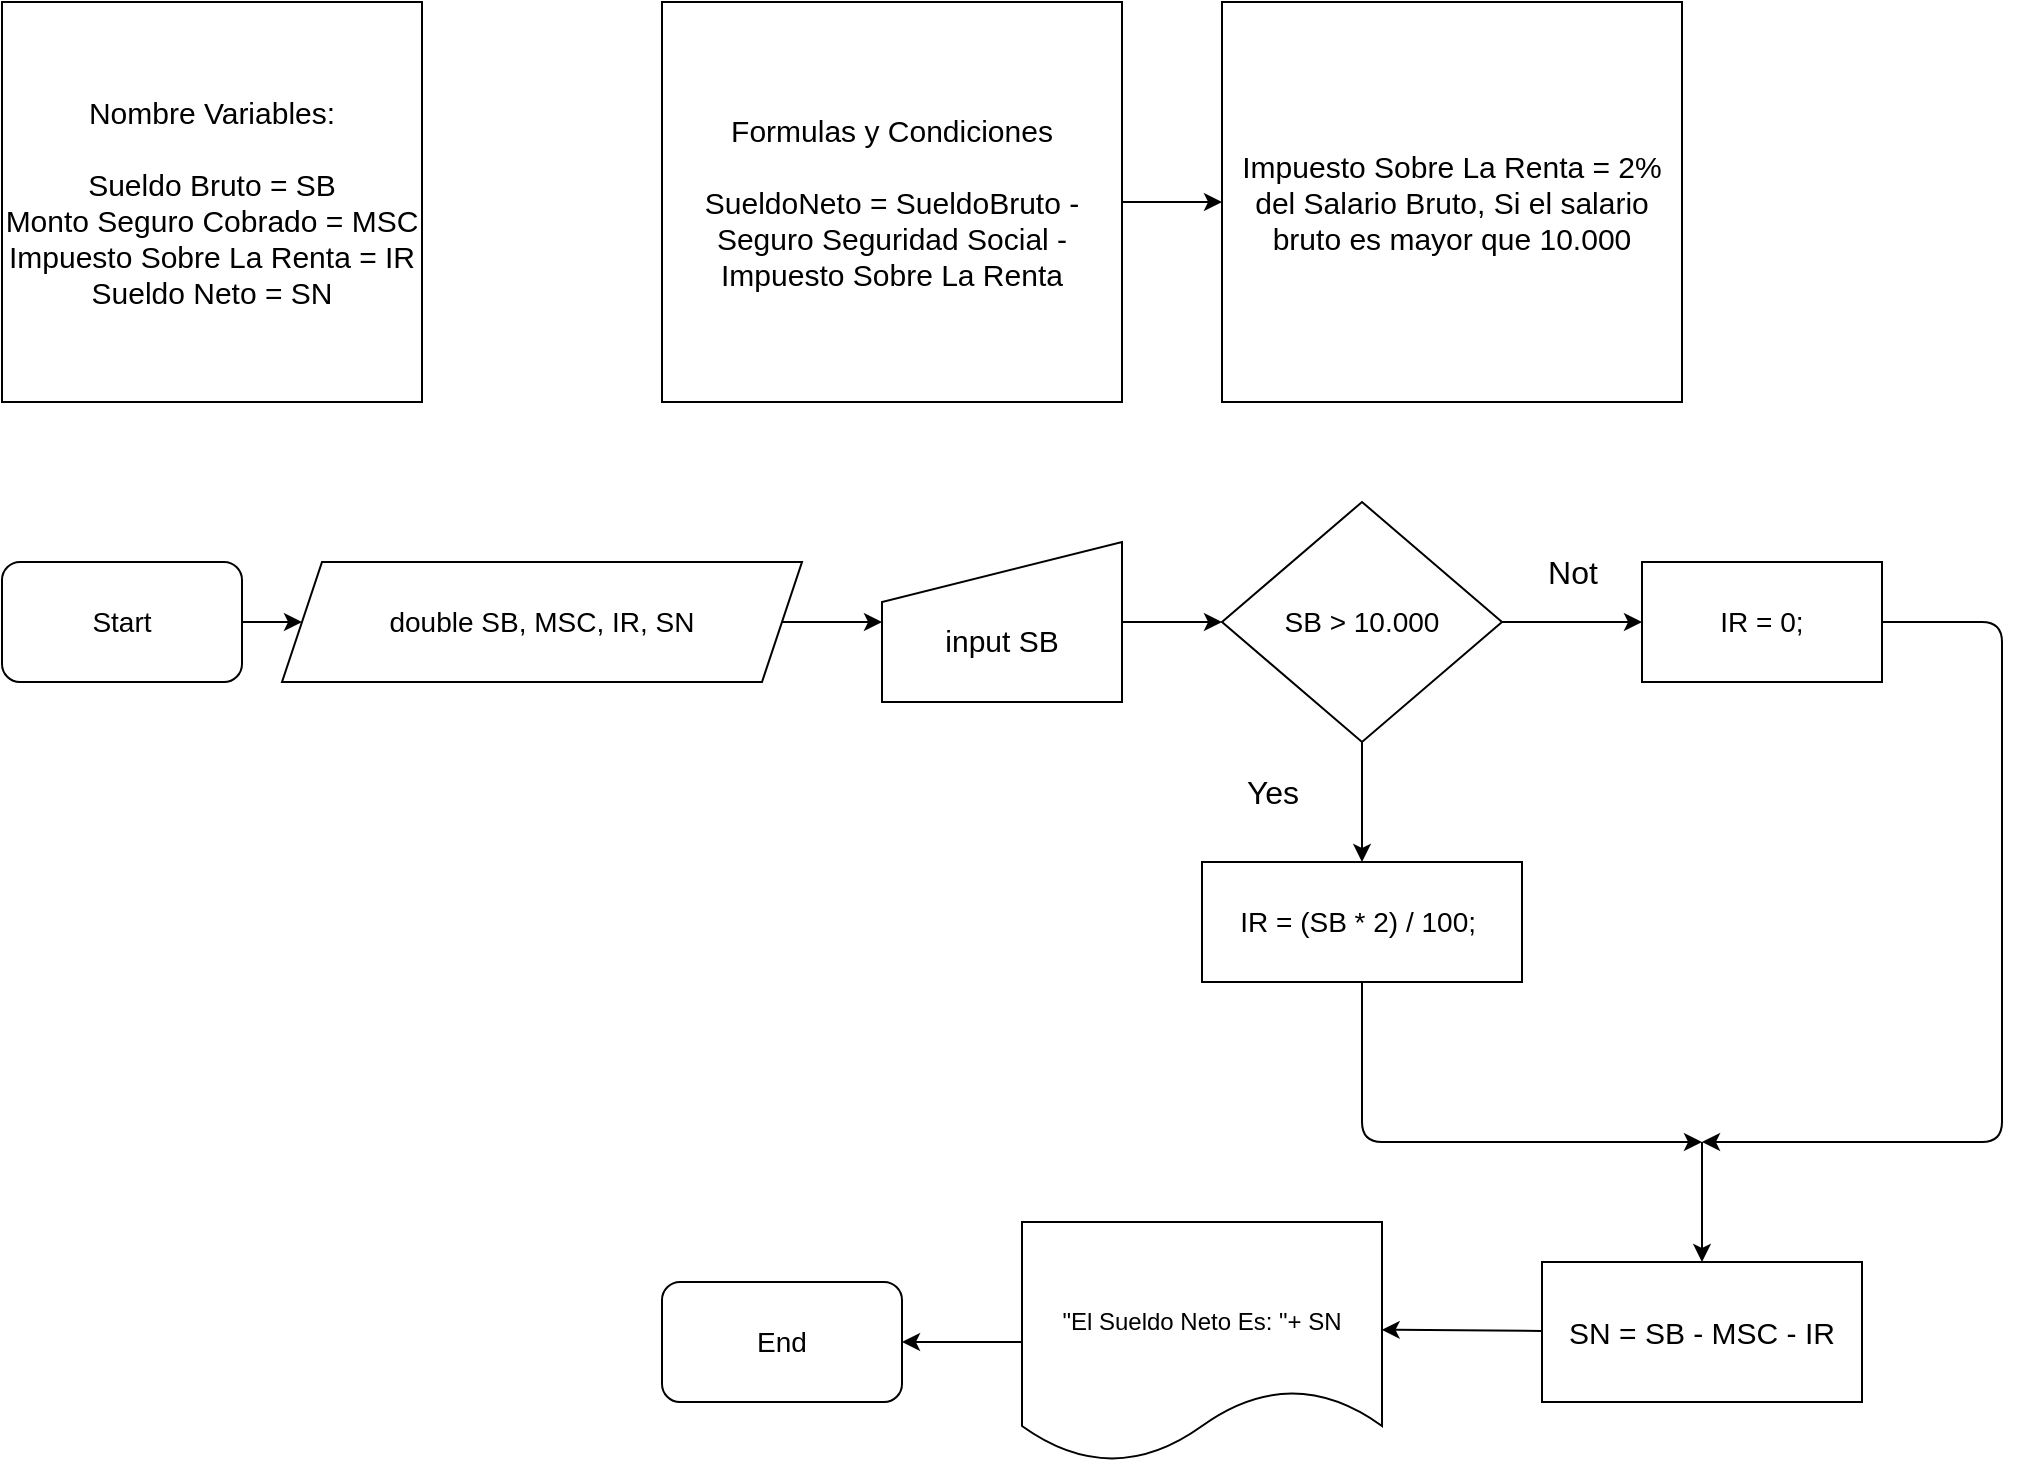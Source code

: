 <mxfile>
    <diagram id="Tg3lUmxRGxPDbhGSnAs4" name="Page-1">
        <mxGraphModel dx="2620" dy="921" grid="1" gridSize="10" guides="1" tooltips="1" connect="1" arrows="1" fold="1" page="1" pageScale="1" pageWidth="850" pageHeight="1100" math="0" shadow="0">
            <root>
                <mxCell id="0"/>
                <mxCell id="1" parent="0"/>
                <mxCell id="2" value="&lt;div&gt;&lt;span style=&quot;background-color: transparent;&quot;&gt;&lt;font&gt;Nombre Variables:&lt;/font&gt;&lt;/span&gt;&lt;/div&gt;&lt;div&gt;&lt;br&gt;&lt;/div&gt;Sueldo Bruto = SB&lt;div&gt;Monto Seguro Cobrado = MSC&lt;/div&gt;&lt;div&gt;Impuesto Sobre La Renta = IR&lt;/div&gt;&lt;div&gt;Sueldo Neto = SN&lt;/div&gt;" style="rounded=0;whiteSpace=wrap;html=1;fontSize=15;" vertex="1" parent="1">
                    <mxGeometry x="-280" y="10" width="210" height="200" as="geometry"/>
                </mxCell>
                <mxCell id="7" style="edgeStyle=none;html=1;entryX=0;entryY=0.5;entryDx=0;entryDy=0;" edge="1" parent="1" source="5" target="6">
                    <mxGeometry relative="1" as="geometry"/>
                </mxCell>
                <mxCell id="5" value="Formulas y Condiciones&lt;div&gt;&lt;br&gt;&lt;/div&gt;&lt;div&gt;SueldoNeto = SueldoBruto - Seguro Seguridad Social - Impuesto Sobre La Renta&lt;/div&gt;" style="rounded=0;whiteSpace=wrap;html=1;fontSize=15;" vertex="1" parent="1">
                    <mxGeometry x="50" y="10" width="230" height="200" as="geometry"/>
                </mxCell>
                <mxCell id="6" value="Impuesto Sobre La Renta = 2% del Salario Bruto, Si el salario bruto es mayor que 10.000" style="rounded=0;whiteSpace=wrap;html=1;fontSize=15;" vertex="1" parent="1">
                    <mxGeometry x="330" y="10" width="230" height="200" as="geometry"/>
                </mxCell>
                <mxCell id="12" style="edgeStyle=none;html=1;entryX=0;entryY=0.5;entryDx=0;entryDy=0;" edge="1" parent="1" source="8" target="9">
                    <mxGeometry relative="1" as="geometry"/>
                </mxCell>
                <mxCell id="8" value="Start" style="rounded=1;whiteSpace=wrap;html=1;fontSize=14;" vertex="1" parent="1">
                    <mxGeometry x="-280" y="290" width="120" height="60" as="geometry"/>
                </mxCell>
                <mxCell id="15" value="" style="edgeStyle=none;html=1;" edge="1" parent="1" source="16" target="14">
                    <mxGeometry relative="1" as="geometry"/>
                </mxCell>
                <mxCell id="9" value="double SB, MSC, IR, SN" style="shape=parallelogram;perimeter=parallelogramPerimeter;whiteSpace=wrap;html=1;fixedSize=1;fontSize=14;" vertex="1" parent="1">
                    <mxGeometry x="-140" y="290" width="260" height="60" as="geometry"/>
                </mxCell>
                <mxCell id="19" value="" style="edgeStyle=none;html=1;" edge="1" parent="1" source="14" target="18">
                    <mxGeometry relative="1" as="geometry"/>
                </mxCell>
                <mxCell id="21" value="" style="edgeStyle=none;html=1;" edge="1" parent="1" source="14" target="20">
                    <mxGeometry relative="1" as="geometry"/>
                </mxCell>
                <mxCell id="14" value="SB &amp;gt; 10.000" style="rhombus;whiteSpace=wrap;html=1;fontSize=14;" vertex="1" parent="1">
                    <mxGeometry x="330" y="260" width="140" height="120" as="geometry"/>
                </mxCell>
                <mxCell id="17" value="" style="edgeStyle=none;html=1;" edge="1" parent="1" source="9" target="16">
                    <mxGeometry relative="1" as="geometry">
                        <mxPoint x="110" y="320" as="sourcePoint"/>
                        <mxPoint x="330" y="320" as="targetPoint"/>
                    </mxGeometry>
                </mxCell>
                <mxCell id="16" value="&lt;div&gt;&lt;br&gt;&lt;/div&gt;&lt;div&gt;input SB&lt;/div&gt;" style="shape=manualInput;whiteSpace=wrap;html=1;fontSize=15;" vertex="1" parent="1">
                    <mxGeometry x="160" y="280" width="120" height="80" as="geometry"/>
                </mxCell>
                <mxCell id="32" style="edgeStyle=none;html=1;exitX=1;exitY=0.5;exitDx=0;exitDy=0;" edge="1" parent="1" source="18">
                    <mxGeometry relative="1" as="geometry">
                        <mxPoint x="570" y="580" as="targetPoint"/>
                        <Array as="points">
                            <mxPoint x="720" y="320"/>
                            <mxPoint x="720" y="450"/>
                            <mxPoint x="720" y="580"/>
                        </Array>
                    </mxGeometry>
                </mxCell>
                <mxCell id="18" value="IR = 0;" style="whiteSpace=wrap;html=1;fontSize=14;" vertex="1" parent="1">
                    <mxGeometry x="540" y="290" width="120" height="60" as="geometry"/>
                </mxCell>
                <mxCell id="29" style="edgeStyle=none;html=1;" edge="1" parent="1" source="20">
                    <mxGeometry relative="1" as="geometry">
                        <mxPoint x="570" y="580" as="targetPoint"/>
                        <Array as="points">
                            <mxPoint x="400" y="580"/>
                        </Array>
                    </mxGeometry>
                </mxCell>
                <mxCell id="20" value="IR = (SB * 2) / 100;&amp;nbsp;" style="whiteSpace=wrap;html=1;fontSize=14;" vertex="1" parent="1">
                    <mxGeometry x="320" y="440" width="160" height="60" as="geometry"/>
                </mxCell>
                <mxCell id="24" value="Yes" style="text;html=1;align=center;verticalAlign=middle;resizable=0;points=[];autosize=1;strokeColor=none;fillColor=none;fontSize=16;" vertex="1" parent="1">
                    <mxGeometry x="330" y="390" width="50" height="30" as="geometry"/>
                </mxCell>
                <mxCell id="25" value="Not" style="text;html=1;align=center;verticalAlign=middle;resizable=0;points=[];autosize=1;strokeColor=none;fillColor=none;fontSize=16;" vertex="1" parent="1">
                    <mxGeometry x="480" y="280" width="50" height="30" as="geometry"/>
                </mxCell>
                <mxCell id="26" value="SN = SB - MSC - IR" style="whiteSpace=wrap;html=1;fontSize=15;" vertex="1" parent="1">
                    <mxGeometry x="490" y="640" width="160" height="70" as="geometry"/>
                </mxCell>
                <mxCell id="33" value="" style="edgeStyle=none;orthogonalLoop=1;jettySize=auto;html=1;entryX=0.5;entryY=0;entryDx=0;entryDy=0;" edge="1" parent="1" target="26">
                    <mxGeometry width="100" relative="1" as="geometry">
                        <mxPoint x="570" y="580" as="sourcePoint"/>
                        <mxPoint x="625" y="460" as="targetPoint"/>
                        <Array as="points"/>
                    </mxGeometry>
                </mxCell>
                <mxCell id="39" style="edgeStyle=none;html=1;entryX=1;entryY=0.5;entryDx=0;entryDy=0;" edge="1" parent="1" source="35" target="38">
                    <mxGeometry relative="1" as="geometry"/>
                </mxCell>
                <mxCell id="35" value="&lt;div&gt;&lt;br&gt;&lt;/div&gt;&quot;El Sueldo Neto Es: &quot;+ SN" style="shape=document;whiteSpace=wrap;html=1;boundedLbl=1;" vertex="1" parent="1">
                    <mxGeometry x="230" y="620" width="180" height="120" as="geometry"/>
                </mxCell>
                <mxCell id="36" style="edgeStyle=none;html=1;entryX=0.999;entryY=0.449;entryDx=0;entryDy=0;entryPerimeter=0;" edge="1" parent="1" source="26" target="35">
                    <mxGeometry relative="1" as="geometry">
                        <mxPoint x="410" y="671" as="targetPoint"/>
                    </mxGeometry>
                </mxCell>
                <mxCell id="38" value="End" style="rounded=1;whiteSpace=wrap;html=1;fontSize=14;" vertex="1" parent="1">
                    <mxGeometry x="50" y="650" width="120" height="60" as="geometry"/>
                </mxCell>
            </root>
        </mxGraphModel>
    </diagram>
</mxfile>